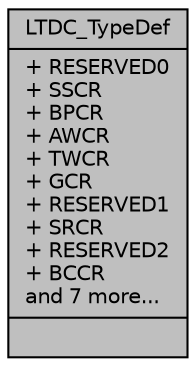 digraph "LTDC_TypeDef"
{
  edge [fontname="Helvetica",fontsize="10",labelfontname="Helvetica",labelfontsize="10"];
  node [fontname="Helvetica",fontsize="10",shape=record];
  Node1 [label="{LTDC_TypeDef\n|+ RESERVED0\l+ SSCR\l+ BPCR\l+ AWCR\l+ TWCR\l+ GCR\l+ RESERVED1\l+ SRCR\l+ RESERVED2\l+ BCCR\land 7 more...\l|}",height=0.2,width=0.4,color="black", fillcolor="grey75", style="filled", fontcolor="black"];
}
